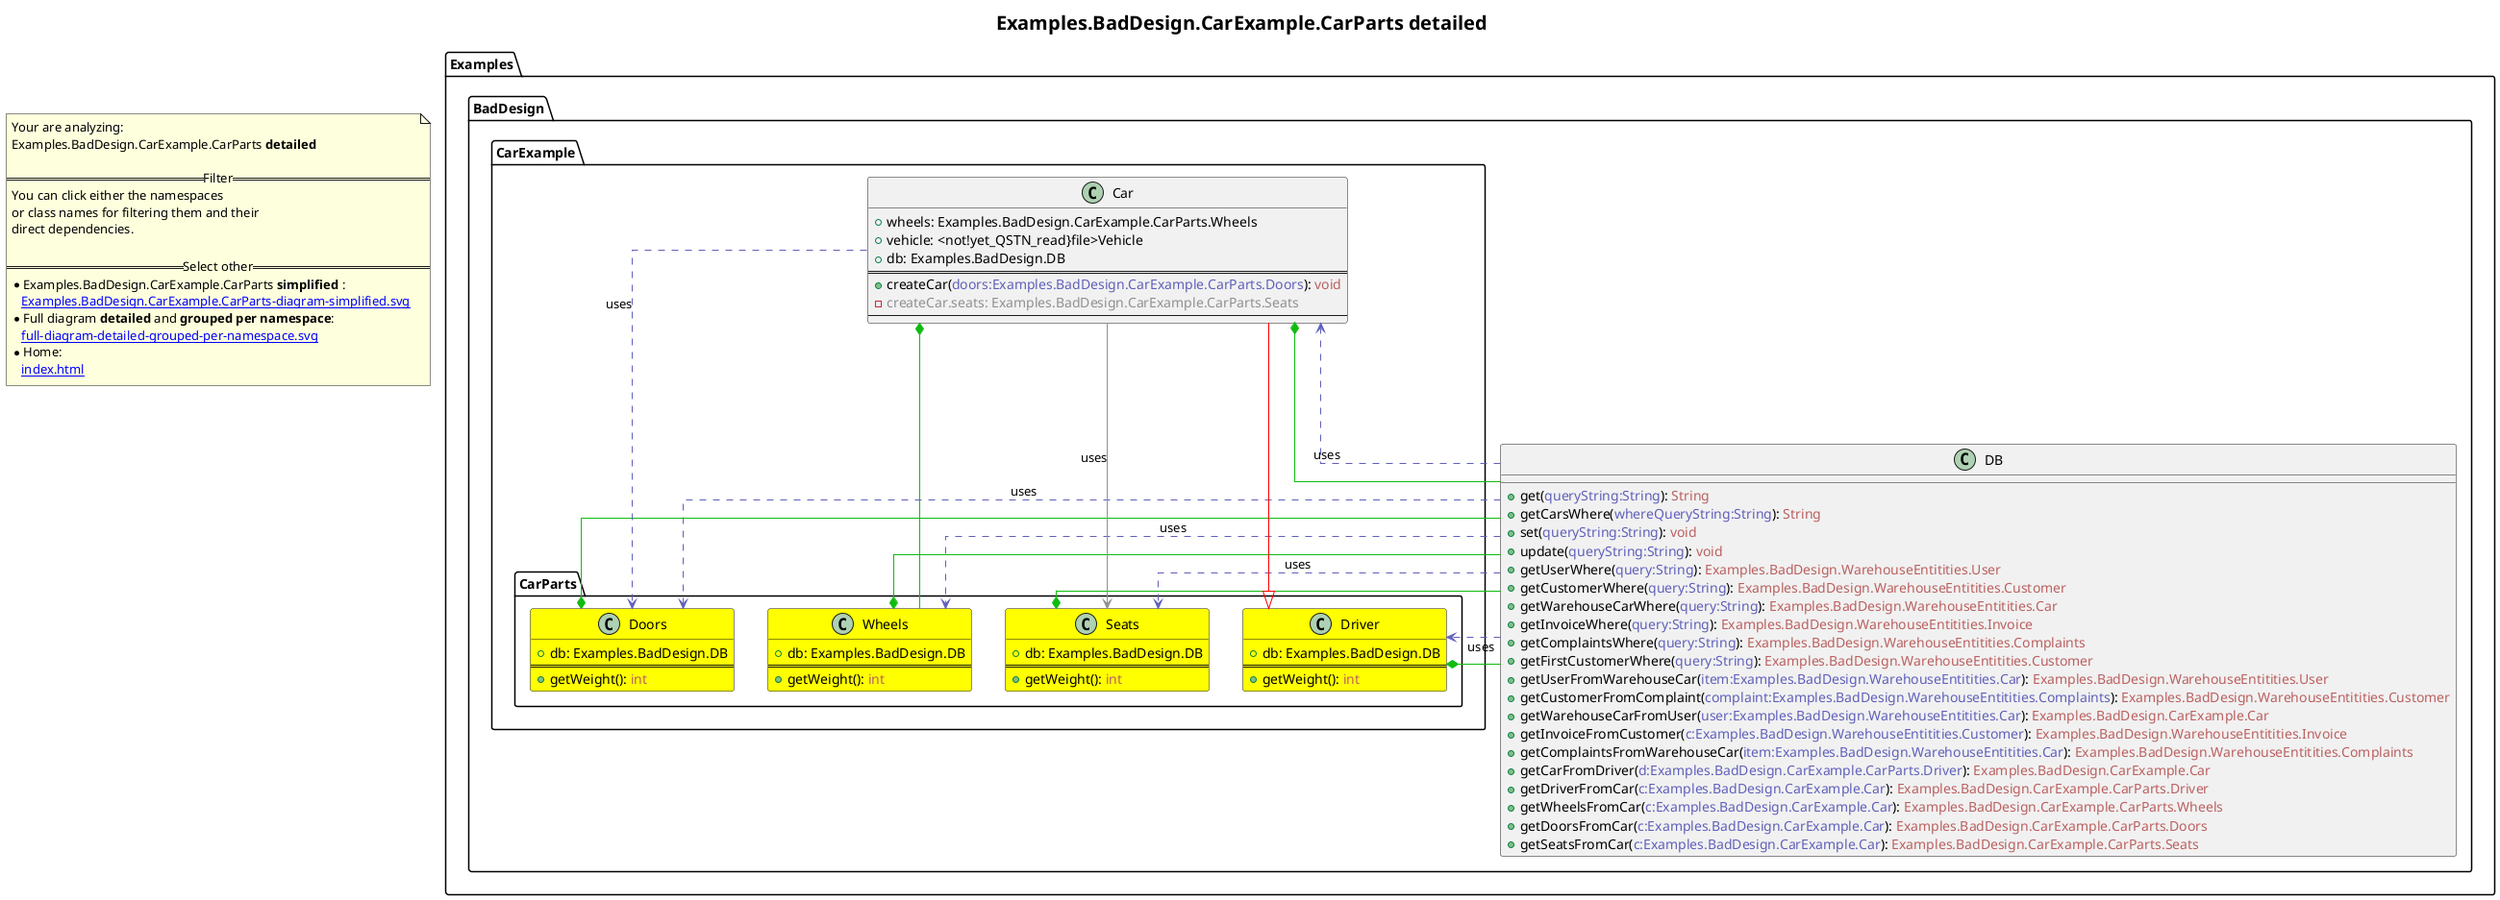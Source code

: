 @startuml
skinparam linetype ortho
title <size:20>Examples.BadDesign.CarExample.CarParts **detailed** </size>
note "Your are analyzing:\nExamples.BadDesign.CarExample.CarParts **detailed** \n\n==Filter==\nYou can click either the namespaces \nor class names for filtering them and their\ndirect dependencies.\n\n==Select other==\n* Examples.BadDesign.CarExample.CarParts **simplified** :\n   [[Examples.BadDesign.CarExample.CarParts-diagram-simplified.svg]]\n* Full diagram **detailed** and **grouped per namespace**:\n   [[full-diagram-detailed-grouped-per-namespace.svg]]\n* Home:\n   [[index.html]]" as FloatingNote
  class Examples.BadDesign.DB [[Examples.BadDesign.DB-diagram-detailed.svg]]  {
    + get(<font color="6060BB">queryString:String</font>): <font color="BB6060">String</font>
    + getCarsWhere(<font color="6060BB">whereQueryString:String</font>): <font color="BB6060">String</font>
    + set(<font color="6060BB">queryString:String</font>): <font color="BB6060">void</font>
    + update(<font color="6060BB">queryString:String</font>): <font color="BB6060">void</font>
    + getUserWhere(<font color="6060BB">query:String</font>): <font color="BB6060">Examples.BadDesign.WarehouseEntitities.User</font>
    + getCustomerWhere(<font color="6060BB">query:String</font>): <font color="BB6060">Examples.BadDesign.WarehouseEntitities.Customer</font>
    + getWarehouseCarWhere(<font color="6060BB">query:String</font>): <font color="BB6060">Examples.BadDesign.WarehouseEntitities.Car</font>
    + getInvoiceWhere(<font color="6060BB">query:String</font>): <font color="BB6060">Examples.BadDesign.WarehouseEntitities.Invoice</font>
    + getComplaintsWhere(<font color="6060BB">query:String</font>): <font color="BB6060">Examples.BadDesign.WarehouseEntitities.Complaints</font>
    + getFirstCustomerWhere(<font color="6060BB">query:String</font>): <font color="BB6060">Examples.BadDesign.WarehouseEntitities.Customer</font>
    + getUserFromWarehouseCar(<font color="6060BB">item:Examples.BadDesign.WarehouseEntitities.Car</font>): <font color="BB6060">Examples.BadDesign.WarehouseEntitities.User</font>
    + getCustomerFromComplaint(<font color="6060BB">complaint:Examples.BadDesign.WarehouseEntitities.Complaints</font>): <font color="BB6060">Examples.BadDesign.WarehouseEntitities.Customer</font>
    + getWarehouseCarFromUser(<font color="6060BB">user:Examples.BadDesign.WarehouseEntitities.Car</font>): <font color="BB6060">Examples.BadDesign.CarExample.Car</font>
    + getInvoiceFromCustomer(<font color="6060BB">c:Examples.BadDesign.WarehouseEntitities.Customer</font>): <font color="BB6060">Examples.BadDesign.WarehouseEntitities.Invoice</font>
    + getComplaintsFromWarehouseCar(<font color="6060BB">item:Examples.BadDesign.WarehouseEntitities.Car</font>): <font color="BB6060">Examples.BadDesign.WarehouseEntitities.Complaints</font>
    + getCarFromDriver(<font color="6060BB">d:Examples.BadDesign.CarExample.CarParts.Driver</font>): <font color="BB6060">Examples.BadDesign.CarExample.Car</font>
    + getDriverFromCar(<font color="6060BB">c:Examples.BadDesign.CarExample.Car</font>): <font color="BB6060">Examples.BadDesign.CarExample.CarParts.Driver</font>
    + getWheelsFromCar(<font color="6060BB">c:Examples.BadDesign.CarExample.Car</font>): <font color="BB6060">Examples.BadDesign.CarExample.CarParts.Wheels</font>
    + getDoorsFromCar(<font color="6060BB">c:Examples.BadDesign.CarExample.Car</font>): <font color="BB6060">Examples.BadDesign.CarExample.CarParts.Doors</font>
    + getSeatsFromCar(<font color="6060BB">c:Examples.BadDesign.CarExample.Car</font>): <font color="BB6060">Examples.BadDesign.CarExample.CarParts.Seats</font>
  }
    class Examples.BadDesign.CarExample.Car [[Examples.BadDesign.CarExample.Car-diagram-detailed.svg]]  {
      + wheels: Examples.BadDesign.CarExample.CarParts.Wheels
      + vehicle: <not!yet_QSTN_read}file>Vehicle
      + db: Examples.BadDesign.DB
==
      + createCar(<font color="6060BB">doors:Examples.BadDesign.CarExample.CarParts.Doors</font>): <font color="BB6060">void</font>
      - <font color="909090">createCar.seats: Examples.BadDesign.CarExample.CarParts.Seats</font>
--
    }
      class Examples.BadDesign.CarExample.CarParts.Driver [[Examples.BadDesign.CarExample.CarParts.Driver-diagram-detailed.svg]] #yellow {
        + db: Examples.BadDesign.DB
==
        + getWeight(<font color="6060BB"></font>): <font color="BB6060">int</font>
      }
      class Examples.BadDesign.CarExample.CarParts.Seats [[Examples.BadDesign.CarExample.CarParts.Seats-diagram-detailed.svg]] #yellow {
        + db: Examples.BadDesign.DB
==
        + getWeight(<font color="6060BB"></font>): <font color="BB6060">int</font>
      }
      class Examples.BadDesign.CarExample.CarParts.Wheels [[Examples.BadDesign.CarExample.CarParts.Wheels-diagram-detailed.svg]] #yellow {
        + db: Examples.BadDesign.DB
==
        + getWeight(<font color="6060BB"></font>): <font color="BB6060">int</font>
      }
      class Examples.BadDesign.CarExample.CarParts.Doors [[Examples.BadDesign.CarExample.CarParts.Doors-diagram-detailed.svg]] #yellow {
        + db: Examples.BadDesign.DB
==
        + getWeight(<font color="6060BB"></font>): <font color="BB6060">int</font>
      }
 ' *************************************** 
 ' *************************************** 
 ' *************************************** 
' Class relations extracted from namespace:
' Examples.BadDesign
Examples.BadDesign.DB .[#6060BB].> Examples.BadDesign.CarExample.Car  : uses 
Examples.BadDesign.DB .[#6060BB].> Examples.BadDesign.CarExample.CarParts.Driver  : uses 
Examples.BadDesign.DB .[#6060BB].> Examples.BadDesign.CarExample.CarParts.Wheels  : uses 
Examples.BadDesign.DB .[#6060BB].> Examples.BadDesign.CarExample.CarParts.Doors  : uses 
Examples.BadDesign.DB .[#6060BB].> Examples.BadDesign.CarExample.CarParts.Seats  : uses 
' Class relations extracted from namespace:
' Examples.BadDesign.CarExample
Examples.BadDesign.CarExample.CarParts.Driver <|-[#red]- Examples.BadDesign.CarExample.Car
Examples.BadDesign.CarExample.Car *-[#10BB10]- Examples.BadDesign.CarExample.CarParts.Wheels 
Examples.BadDesign.CarExample.Car *-[#10BB10]- Examples.BadDesign.DB 
Examples.BadDesign.CarExample.Car .[#6060BB].> Examples.BadDesign.CarExample.CarParts.Doors  : uses 
Examples.BadDesign.CarExample.Car -[#909090]-> Examples.BadDesign.CarExample.CarParts.Seats  : uses 
' Class relations extracted from namespace:
' Examples.BadDesign.CarExample.CarParts
Examples.BadDesign.CarExample.CarParts.Driver *-[#10BB10]- Examples.BadDesign.DB 
Examples.BadDesign.CarExample.CarParts.Seats *-[#10BB10]- Examples.BadDesign.DB 
Examples.BadDesign.CarExample.CarParts.Wheels *-[#10BB10]- Examples.BadDesign.DB 
Examples.BadDesign.CarExample.CarParts.Doors *-[#10BB10]- Examples.BadDesign.DB 
@enduml